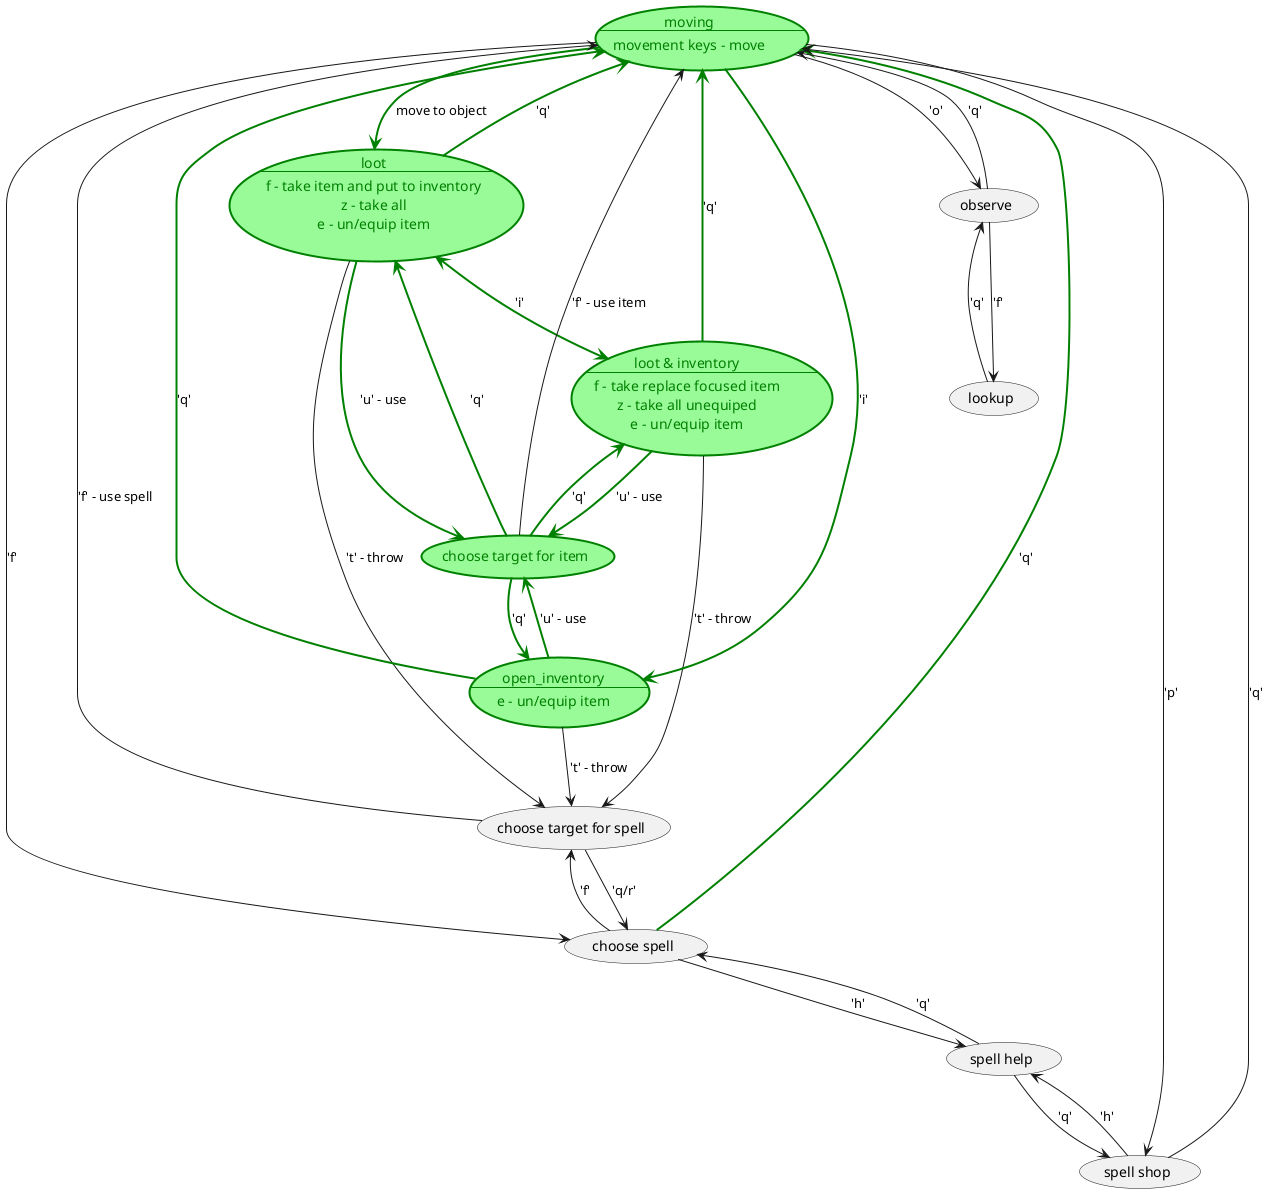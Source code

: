 @startuml

usecase moving #palegreen;line:green;line.bold;text:green as "moving
--
movement keys - move"

usecase loot #palegreen;line:green;line.bold;text:green as "loot
--
f - take item and put to inventory
z - take all
e - un/equip item"

usecase loot_inventory #palegreen;line:green;line.bold;text:green as "loot & inventory
--
f - take replace focused item
z - take all unequiped
e - un/equip item"

usecase open_inventory #palegreen;line:green;line.bold;text:green as "open_inventory
--
e - un/equip item"

usecase choose_target_for_item #palegreen;line:green;line.bold;text:green as "choose target for item
"

(moving) --> (choose spell) : 'f'

(moving) --> (loot) #line:green;line.bold : move to object
(loot) --> (moving) #line:green;line.bold : 'q'
(loot) <--> (loot_inventory) #line:green;line.bold : 'i'
(loot) --> choose_target_for_item #line:green;line.bold : 'u' - use
(loot) --> (choose target for spell) : 't' - throw
choose_target_for_item --> (loot) #line:green;line.bold : 'q'
(loot_inventory) --> (moving) #line:green;line.bold : 'q'
(loot_inventory) --> choose_target_for_item #line:green;line.bold : 'u' - use
(loot_inventory) --> (choose target for spell) : 't' - throw
choose_target_for_item --> (loot_inventory) #line:green;line.bold : 'q'

(moving) --> (open_inventory) #line:green;line.bold : 'i'
(open_inventory) --> (moving) #line:green;line.bold : 'q'

(open_inventory) --> choose_target_for_item #line:green;line.bold : 'u' - use
(open_inventory) --> (choose target for spell) : 't' - throw
choose_target_for_item --> (open_inventory) #line:green;line.bold : 'q'

(moving) --> (spell shop) : 'p'
(spell shop) --> (moving) : 'q'

(choose spell) --> (spell help) : 'h'
(spell help) --> (choose spell) : 'q'

(spell shop) --> (spell help) : 'h'
(spell help) --> (spell shop) : 'q'

choose_target_for_item --> (moving) : 'f' - use item

(choose spell) --> (choose target for spell) : 'f'
(choose target for spell) --> (choose spell) : 'q/r'
(choose target for spell) --> (moving) : 'f' - use spell

(choose spell) --> (moving) #line:green;line.bold : 'q'

(moving) --> (observe) : 'o'
(observe) --> (lookup) : 'f'
(lookup) --> (observe) : 'q'
(observe) --> (moving) : 'q'

@enduml
